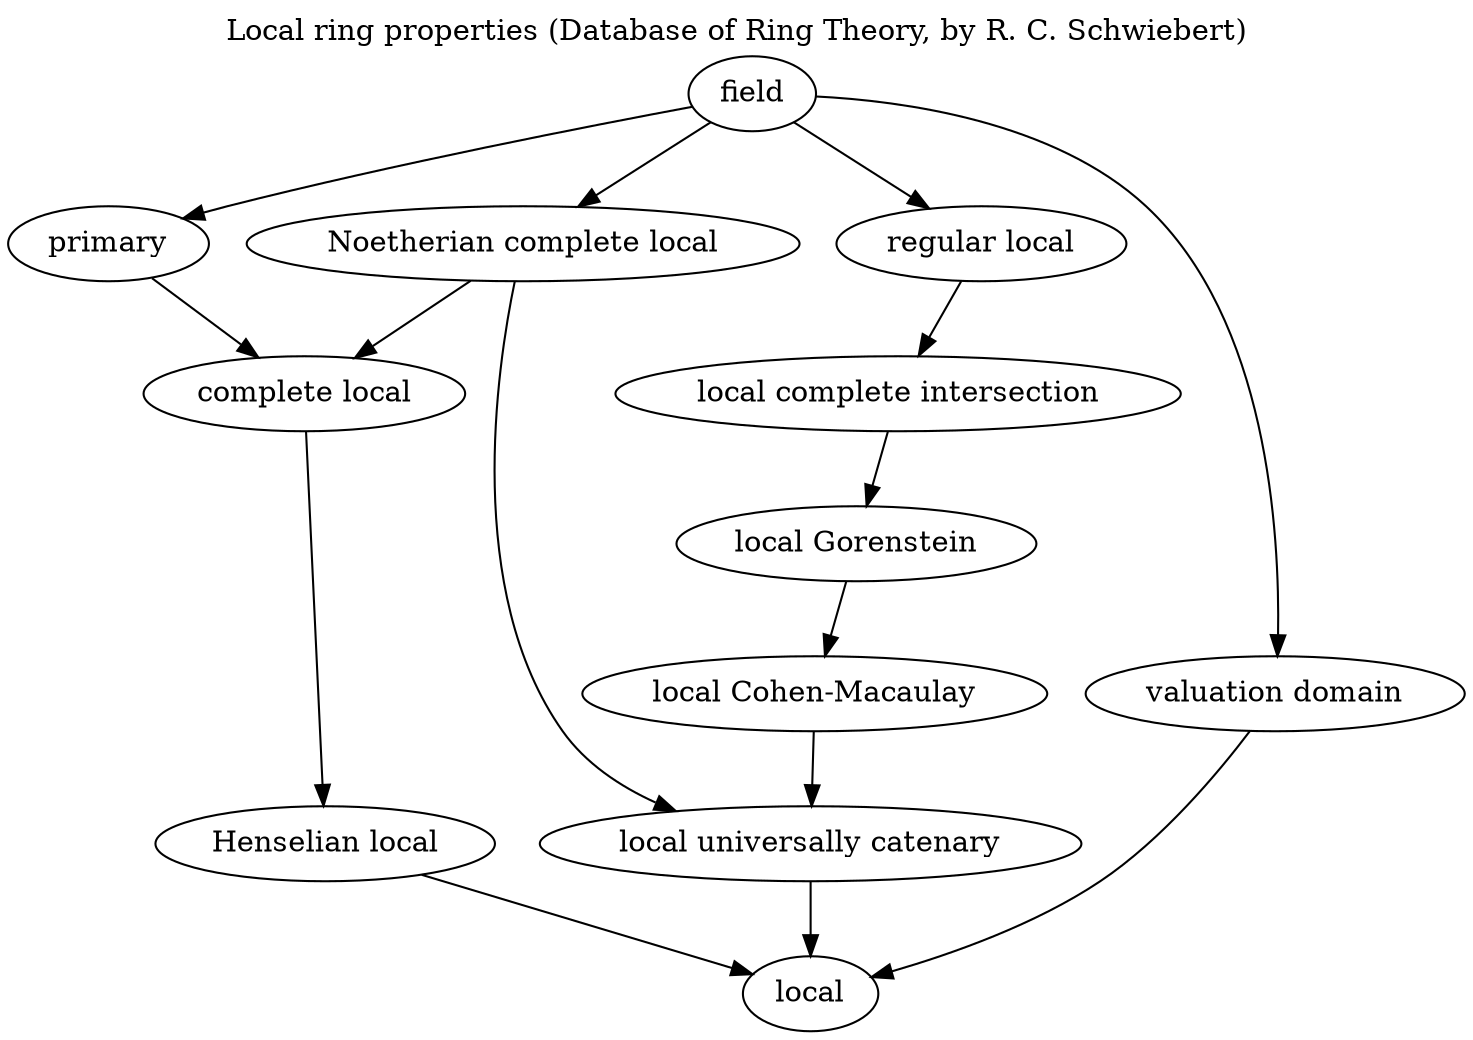 strict digraph {
    label="Local ring properties (Database of Ring Theory, by R. C. Schwiebert)"
    labelloc=top;
	"complete local" -> "Henselian local"
	field -> "regular local"
	field -> primary
	field -> "Noetherian complete local"
	"Noetherian complete local" -> "complete local"
	"regular local" -> "local complete intersection"
	"local complete intersection" -> "local Gorenstein"
	"local Gorenstein" -> "local Cohen-Macaulay"
	"local Cohen-Macaulay" -> "local universally catenary"
	"local universally catenary" -> local
	"Noetherian complete local" -> "local universally catenary"
	field -> "valuation domain"
	"Henselian local" -> local
	primary -> "complete local"
	"valuation domain" -> local
}
